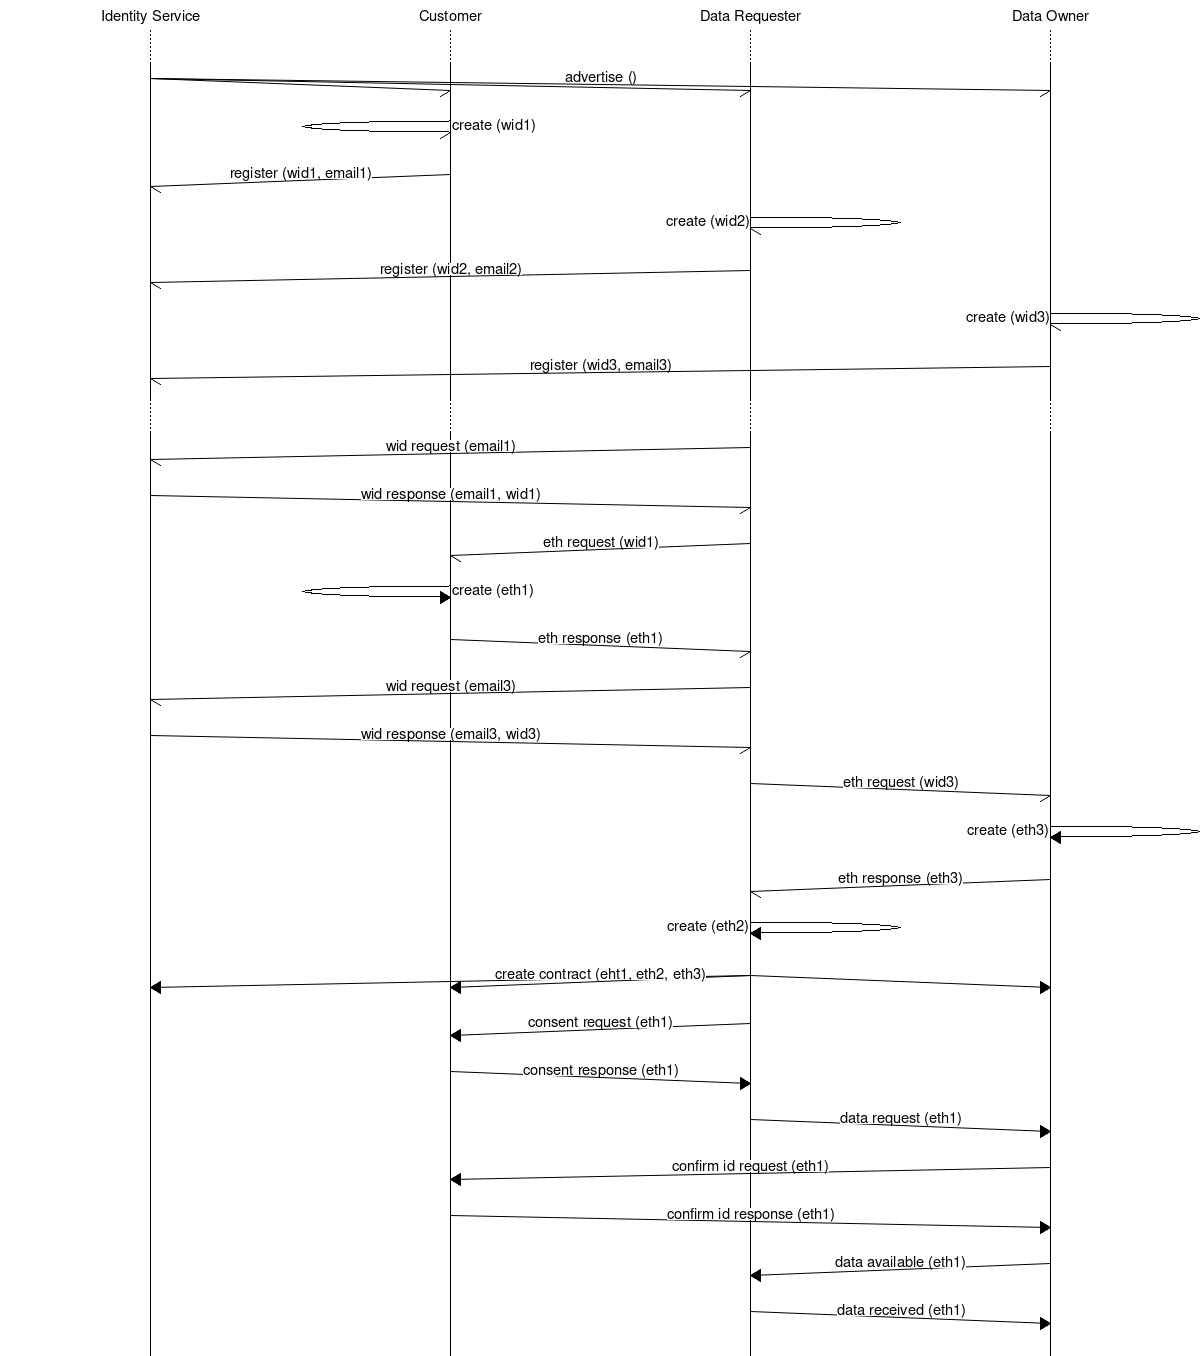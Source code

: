 msc {

arcgradient=12, hscale=2;

is [label="Identity Service"], cu [label="Customer"], dr [label="Data Requester"], do [label="Data Owner"];

...;

is->* [label="advertise ()"];

cu->cu [label="create (wid1)"];
is<-cu [label="register (wid1, email1)"];

dr->dr [label="create (wid2)"];
is<-dr [label="register (wid2, email2)"];

do->do [label="create (wid3)"];
is<-do [label="register (wid3, email3)"];

...;

dr->is [label="wid request (email1)"];
dr<-is [label="wid response (email1, wid1)"];

dr->cu [label="eth request (wid1)"];
cu=>cu [label="create (eth1)"];
dr<-cu [label="eth response (eth1)"];

dr->is [label="wid request (email3)"];
dr<-is [label="wid response (email3, wid3)"];

dr->do [label="eth request (wid3)"];
do=>do [label="create (eth3)"];
dr<-do [label="eth response (eth3)"];

dr=>dr [label="create (eth2)"];

dr=>* [label="create contract (eht1, eth2, eth3)"];

cu<=dr [label="consent request (eth1)"];
cu=>dr [label="consent response (eth1)"];

dr=>do [label="data request (eth1)"];

do=>cu [label="confirm id request (eth1)"];
do<=cu [label="confirm id response (eth1)"];

do=>dr [label="data available (eth1)"];
do<=dr [label="data received (eth1)"];

}

